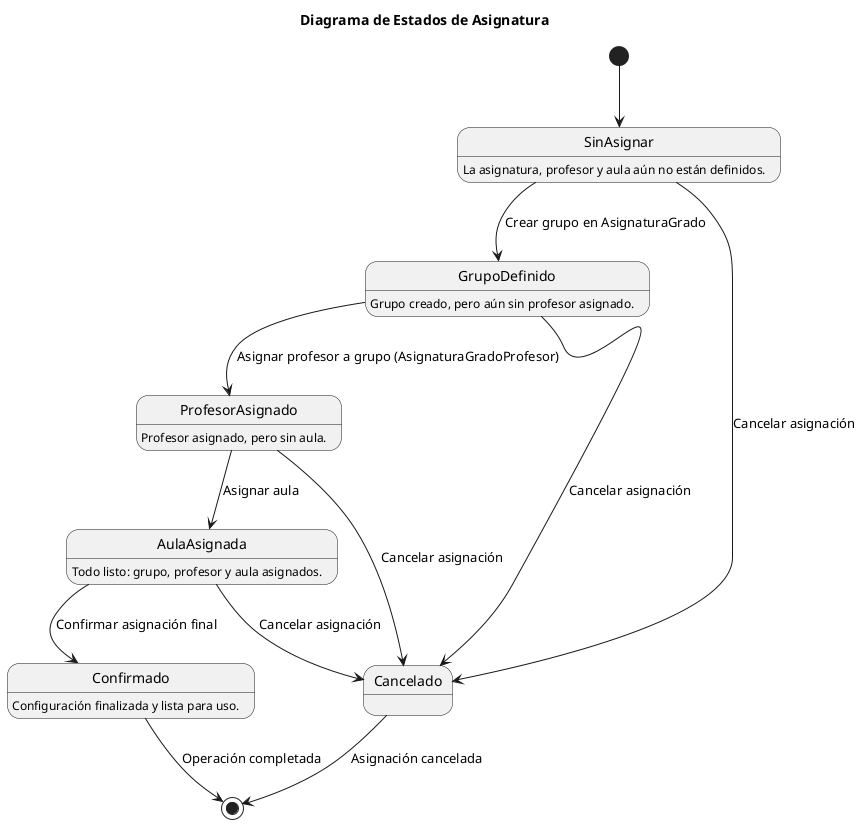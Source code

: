 @startuml
title Diagrama de Estados de Asignatura
[*] --> SinAsignar

SinAsignar : La asignatura, profesor y aula aún no están definidos.

SinAsignar --> GrupoDefinido : Crear grupo en AsignaturaGrado
GrupoDefinido : Grupo creado, pero aún sin profesor asignado.

GrupoDefinido --> ProfesorAsignado : Asignar profesor a grupo (AsignaturaGradoProfesor)
ProfesorAsignado : Profesor asignado, pero sin aula.

ProfesorAsignado --> AulaAsignada : Asignar aula

AulaAsignada : Todo listo: grupo, profesor y aula asignados.
AulaAsignada --> Confirmado : Confirmar asignación final
Confirmado : Configuración finalizada y lista para uso.

SinAsignar --> Cancelado : Cancelar asignación
GrupoDefinido --> Cancelado : Cancelar asignación
ProfesorAsignado --> Cancelado : Cancelar asignación
AulaAsignada --> Cancelado : Cancelar asignación
Confirmado --> [*] : Operación completada
Cancelado --> [*] : Asignación cancelada
@enduml
